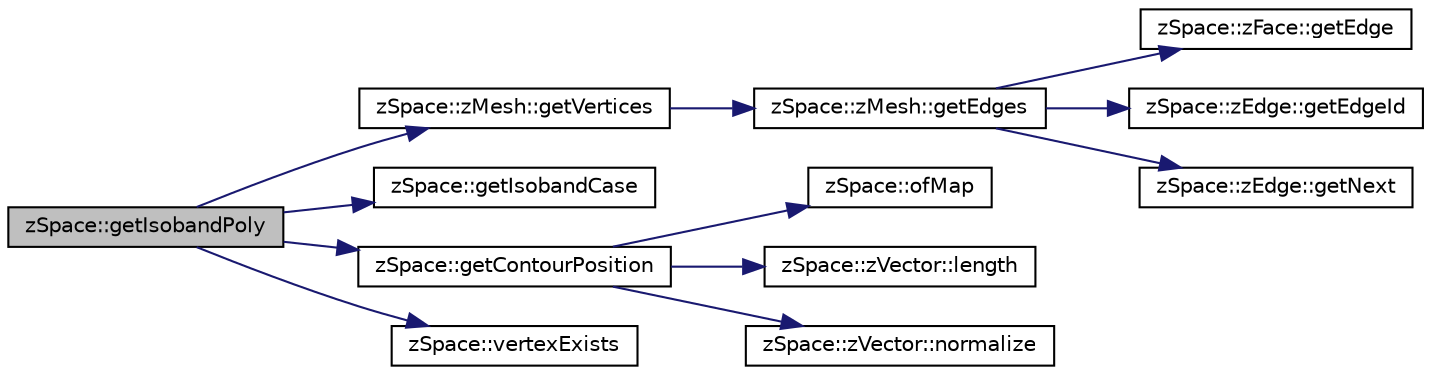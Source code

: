 digraph "zSpace::getIsobandPoly"
{
 // LATEX_PDF_SIZE
  edge [fontname="Helvetica",fontsize="10",labelfontname="Helvetica",labelfontsize="10"];
  node [fontname="Helvetica",fontsize="10",shape=record];
  rankdir="LR";
  Node122 [label="zSpace::getIsobandPoly",height=0.2,width=0.4,color="black", fillcolor="grey75", style="filled", fontcolor="black",tooltip="This method gets the isoline polygon for the input mesh at the given input face index."];
  Node122 -> Node123 [color="midnightblue",fontsize="10",style="solid",fontname="Helvetica"];
  Node123 [label="zSpace::zMesh::getVertices",height=0.2,width=0.4,color="black", fillcolor="white", style="filled",URL="$classz_space_1_1z_mesh.html#aa3010b8075e42f14efd4c3605085093b",tooltip="This method gets the vertices attached to input zEdge or zFace."];
  Node123 -> Node124 [color="midnightblue",fontsize="10",style="solid",fontname="Helvetica"];
  Node124 [label="zSpace::zMesh::getEdges",height=0.2,width=0.4,color="black", fillcolor="white", style="filled",URL="$classz_space_1_1z_mesh.html#aa705d823873a948a1b62723f24a921b2",tooltip="This method gets the edges of a zFace."];
  Node124 -> Node125 [color="midnightblue",fontsize="10",style="solid",fontname="Helvetica"];
  Node125 [label="zSpace::zFace::getEdge",height=0.2,width=0.4,color="black", fillcolor="white", style="filled",URL="$classz_space_1_1z_face.html#a69a14a515b179226aad1cbc3d7663163",tooltip="This method returns the associated edge of current zFace."];
  Node124 -> Node126 [color="midnightblue",fontsize="10",style="solid",fontname="Helvetica"];
  Node126 [label="zSpace::zEdge::getEdgeId",height=0.2,width=0.4,color="black", fillcolor="white", style="filled",URL="$classz_space_1_1z_edge.html#acd6947ccba055fa6c31d6d386fe68e12",tooltip="This method returns the edgeId of current zEdge."];
  Node124 -> Node127 [color="midnightblue",fontsize="10",style="solid",fontname="Helvetica"];
  Node127 [label="zSpace::zEdge::getNext",height=0.2,width=0.4,color="black", fillcolor="white", style="filled",URL="$classz_space_1_1z_edge.html#a3bce594c06fc4450ce8af3c0b98e2ae3",tooltip="This method returns the next edge of current zEdge."];
  Node122 -> Node128 [color="midnightblue",fontsize="10",style="solid",fontname="Helvetica"];
  Node128 [label="zSpace::getIsobandCase",height=0.2,width=0.4,color="black", fillcolor="white", style="filled",URL="$group__z_field2_d_utilities.html#gacd1779664b5c08f9695b51a6fe1eb086",tooltip="This method gets the isoline case based on the input vertex ternary values."];
  Node122 -> Node129 [color="midnightblue",fontsize="10",style="solid",fontname="Helvetica"];
  Node129 [label="zSpace::getContourPosition",height=0.2,width=0.4,color="black", fillcolor="white", style="filled",URL="$group__z_field2_d_utilities.html#ga7b6e4a8f51dba83412e13209ab1f4193",tooltip="This method return the contour position given 2 input positions at the input field threshold."];
  Node129 -> Node130 [color="midnightblue",fontsize="10",style="solid",fontname="Helvetica"];
  Node130 [label="zSpace::ofMap",height=0.2,width=0.4,color="black", fillcolor="white", style="filled",URL="$group__z_core_utilities.html#ga772c31654e2dcf5f5ac0a884f3f9612a",tooltip="This method maps the input value from the input domain to output domain."];
  Node129 -> Node131 [color="midnightblue",fontsize="10",style="solid",fontname="Helvetica"];
  Node131 [label="zSpace::zVector::length",height=0.2,width=0.4,color="black", fillcolor="white", style="filled",URL="$classz_space_1_1z_vector.html#aa3e1fd350f48b30428f95e716a4e3400",tooltip="This method returns the magnitude/length of the zVector."];
  Node129 -> Node132 [color="midnightblue",fontsize="10",style="solid",fontname="Helvetica"];
  Node132 [label="zSpace::zVector::normalize",height=0.2,width=0.4,color="black", fillcolor="white", style="filled",URL="$classz_space_1_1z_vector.html#a27d075d5055bb92ddfe63fae4010339b",tooltip="This method normalizes the vector to unit length."];
  Node122 -> Node133 [color="midnightblue",fontsize="10",style="solid",fontname="Helvetica"];
  Node133 [label="zSpace::vertexExists",height=0.2,width=0.4,color="black", fillcolor="white", style="filled",URL="$group__z_core_utilities.html#ga60b24175b18ed33fb7631aeb21a290dd",tooltip="This method checks if the input position exists in the map."];
}
